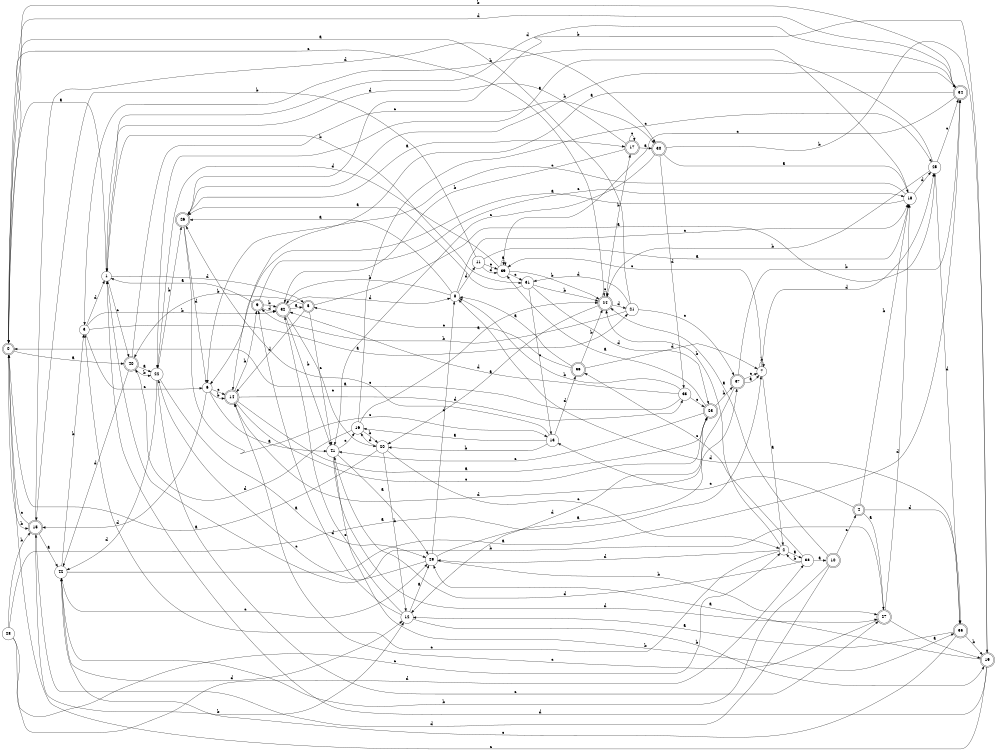 digraph n35_1 {
__start0 [label="" shape="none"];

rankdir=LR;
size="8,5";

s0 [style="rounded,filled", color="black", fillcolor="white" shape="doublecircle", label="0"];
s1 [style="filled", color="black", fillcolor="white" shape="circle", label="1"];
s2 [style="filled", color="black", fillcolor="white" shape="circle", label="2"];
s3 [style="filled", color="black", fillcolor="white" shape="circle", label="3"];
s4 [style="rounded,filled", color="black", fillcolor="white" shape="doublecircle", label="4"];
s5 [style="rounded,filled", color="black", fillcolor="white" shape="doublecircle", label="5"];
s6 [style="filled", color="black", fillcolor="white" shape="circle", label="6"];
s7 [style="filled", color="black", fillcolor="white" shape="circle", label="7"];
s8 [style="filled", color="black", fillcolor="white" shape="circle", label="8"];
s9 [style="rounded,filled", color="black", fillcolor="white" shape="doublecircle", label="9"];
s10 [style="rounded,filled", color="black", fillcolor="white" shape="doublecircle", label="10"];
s11 [style="filled", color="black", fillcolor="white" shape="circle", label="11"];
s12 [style="filled", color="black", fillcolor="white" shape="circle", label="12"];
s13 [style="filled", color="black", fillcolor="white" shape="circle", label="13"];
s14 [style="rounded,filled", color="black", fillcolor="white" shape="doublecircle", label="14"];
s15 [style="rounded,filled", color="black", fillcolor="white" shape="doublecircle", label="15"];
s16 [style="filled", color="black", fillcolor="white" shape="circle", label="16"];
s17 [style="rounded,filled", color="black", fillcolor="white" shape="doublecircle", label="17"];
s18 [style="filled", color="black", fillcolor="white" shape="circle", label="18"];
s19 [style="rounded,filled", color="black", fillcolor="white" shape="doublecircle", label="19"];
s20 [style="filled", color="black", fillcolor="white" shape="circle", label="20"];
s21 [style="filled", color="black", fillcolor="white" shape="circle", label="21"];
s22 [style="filled", color="black", fillcolor="white" shape="circle", label="22"];
s23 [style="rounded,filled", color="black", fillcolor="white" shape="doublecircle", label="23"];
s24 [style="rounded,filled", color="black", fillcolor="white" shape="doublecircle", label="24"];
s25 [style="filled", color="black", fillcolor="white" shape="circle", label="25"];
s26 [style="rounded,filled", color="black", fillcolor="white" shape="doublecircle", label="26"];
s27 [style="rounded,filled", color="black", fillcolor="white" shape="doublecircle", label="27"];
s28 [style="filled", color="black", fillcolor="white" shape="circle", label="28"];
s29 [style="filled", color="black", fillcolor="white" shape="circle", label="29"];
s30 [style="rounded,filled", color="black", fillcolor="white" shape="doublecircle", label="30"];
s31 [style="filled", color="black", fillcolor="white" shape="circle", label="31"];
s32 [style="rounded,filled", color="black", fillcolor="white" shape="doublecircle", label="32"];
s33 [style="filled", color="black", fillcolor="white" shape="circle", label="33"];
s34 [style="rounded,filled", color="black", fillcolor="white" shape="doublecircle", label="34"];
s35 [style="rounded,filled", color="black", fillcolor="white" shape="doublecircle", label="35"];
s36 [style="rounded,filled", color="black", fillcolor="white" shape="doublecircle", label="36"];
s37 [style="rounded,filled", color="black", fillcolor="white" shape="doublecircle", label="37"];
s38 [style="filled", color="black", fillcolor="white" shape="circle", label="38"];
s39 [style="filled", color="black", fillcolor="white" shape="circle", label="39"];
s40 [style="rounded,filled", color="black", fillcolor="white" shape="doublecircle", label="40"];
s41 [style="filled", color="black", fillcolor="white" shape="circle", label="41"];
s42 [style="filled", color="black", fillcolor="white" shape="circle", label="42"];
s0 -> s40 [label="a"];
s0 -> s15 [label="b"];
s0 -> s24 [label="c"];
s0 -> s34 [label="d"];
s1 -> s0 [label="a"];
s1 -> s31 [label="b"];
s1 -> s40 [label="c"];
s1 -> s5 [label="d"];
s2 -> s38 [label="a"];
s2 -> s24 [label="b"];
s2 -> s3 [label="c"];
s2 -> s29 [label="d"];
s3 -> s21 [label="a"];
s3 -> s32 [label="b"];
s3 -> s6 [label="c"];
s3 -> s1 [label="d"];
s4 -> s27 [label="a"];
s4 -> s18 [label="b"];
s4 -> s13 [label="c"];
s4 -> s35 [label="d"];
s5 -> s25 [label="a"];
s5 -> s40 [label="b"];
s5 -> s41 [label="c"];
s5 -> s14 [label="d"];
s6 -> s41 [label="a"];
s6 -> s14 [label="b"];
s6 -> s14 [label="c"];
s6 -> s15 [label="d"];
s7 -> s2 [label="a"];
s7 -> s7 [label="b"];
s7 -> s39 [label="c"];
s7 -> s25 [label="d"];
s8 -> s26 [label="a"];
s8 -> s32 [label="b"];
s8 -> s18 [label="c"];
s8 -> s11 [label="d"];
s9 -> s1 [label="a"];
s9 -> s32 [label="b"];
s9 -> s18 [label="c"];
s9 -> s32 [label="d"];
s10 -> s24 [label="a"];
s10 -> s42 [label="b"];
s10 -> s4 [label="c"];
s10 -> s15 [label="d"];
s11 -> s18 [label="a"];
s11 -> s15 [label="b"];
s11 -> s39 [label="c"];
s11 -> s39 [label="d"];
s12 -> s29 [label="a"];
s12 -> s19 [label="b"];
s12 -> s32 [label="c"];
s12 -> s9 [label="d"];
s13 -> s16 [label="a"];
s13 -> s20 [label="b"];
s13 -> s26 [label="c"];
s13 -> s36 [label="d"];
s14 -> s23 [label="a"];
s14 -> s9 [label="b"];
s14 -> s23 [label="c"];
s14 -> s33 [label="d"];
s15 -> s42 [label="a"];
s15 -> s12 [label="b"];
s15 -> s0 [label="c"];
s15 -> s30 [label="d"];
s16 -> s24 [label="a"];
s16 -> s20 [label="b"];
s16 -> s25 [label="c"];
s16 -> s40 [label="d"];
s17 -> s30 [label="a"];
s17 -> s32 [label="b"];
s17 -> s17 [label="c"];
s17 -> s1 [label="d"];
s18 -> s6 [label="a"];
s18 -> s3 [label="b"];
s18 -> s6 [label="c"];
s18 -> s25 [label="d"];
s19 -> s29 [label="a"];
s19 -> s26 [label="b"];
s19 -> s0 [label="c"];
s19 -> s1 [label="d"];
s20 -> s0 [label="a"];
s20 -> s12 [label="b"];
s20 -> s2 [label="c"];
s20 -> s16 [label="d"];
s21 -> s0 [label="a"];
s21 -> s9 [label="b"];
s21 -> s37 [label="c"];
s21 -> s31 [label="d"];
s22 -> s29 [label="a"];
s22 -> s26 [label="b"];
s22 -> s27 [label="c"];
s22 -> s42 [label="d"];
s23 -> s39 [label="a"];
s23 -> s37 [label="b"];
s23 -> s41 [label="c"];
s23 -> s12 [label="d"];
s24 -> s20 [label="a"];
s24 -> s17 [label="b"];
s24 -> s24 [label="c"];
s24 -> s21 [label="d"];
s25 -> s22 [label="a"];
s25 -> s24 [label="b"];
s25 -> s34 [label="c"];
s25 -> s35 [label="d"];
s26 -> s17 [label="a"];
s26 -> s34 [label="b"];
s26 -> s13 [label="c"];
s26 -> s6 [label="d"];
s27 -> s19 [label="a"];
s27 -> s1 [label="b"];
s27 -> s14 [label="c"];
s27 -> s18 [label="d"];
s28 -> s7 [label="a"];
s28 -> s15 [label="b"];
s28 -> s2 [label="c"];
s28 -> s38 [label="d"];
s29 -> s37 [label="a"];
s29 -> s27 [label="b"];
s29 -> s22 [label="c"];
s29 -> s8 [label="d"];
s30 -> s18 [label="a"];
s30 -> s19 [label="b"];
s30 -> s41 [label="c"];
s30 -> s33 [label="d"];
s31 -> s26 [label="a"];
s31 -> s24 [label="b"];
s31 -> s13 [label="c"];
s31 -> s23 [label="d"];
s32 -> s5 [label="a"];
s32 -> s41 [label="b"];
s32 -> s20 [label="c"];
s32 -> s8 [label="d"];
s33 -> s0 [label="a"];
s33 -> s8 [label="b"];
s33 -> s23 [label="c"];
s33 -> s32 [label="d"];
s34 -> s14 [label="a"];
s34 -> s0 [label="b"];
s34 -> s39 [label="c"];
s34 -> s1 [label="d"];
s35 -> s12 [label="a"];
s35 -> s19 [label="b"];
s35 -> s42 [label="c"];
s35 -> s8 [label="d"];
s36 -> s8 [label="a"];
s36 -> s24 [label="b"];
s36 -> s5 [label="c"];
s36 -> s7 [label="d"];
s37 -> s7 [label="a"];
s37 -> s34 [label="b"];
s37 -> s7 [label="c"];
s37 -> s14 [label="d"];
s38 -> s10 [label="a"];
s38 -> s2 [label="b"];
s38 -> s36 [label="c"];
s38 -> s41 [label="d"];
s39 -> s39 [label="a"];
s39 -> s24 [label="b"];
s39 -> s31 [label="c"];
s39 -> s22 [label="d"];
s40 -> s22 [label="a"];
s40 -> s22 [label="b"];
s40 -> s30 [label="c"];
s40 -> s42 [label="d"];
s41 -> s29 [label="a"];
s41 -> s35 [label="b"];
s41 -> s16 [label="c"];
s41 -> s27 [label="d"];
s42 -> s34 [label="a"];
s42 -> s3 [label="b"];
s42 -> s29 [label="c"];
s42 -> s12 [label="d"];

}